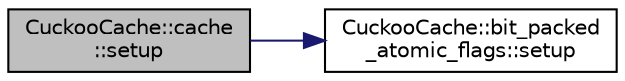 digraph "CuckooCache::cache::setup"
{
  edge [fontname="Helvetica",fontsize="10",labelfontname="Helvetica",labelfontsize="10"];
  node [fontname="Helvetica",fontsize="10",shape=record];
  rankdir="LR";
  Node20 [label="CuckooCache::cache\l::setup",height=0.2,width=0.4,color="black", fillcolor="grey75", style="filled", fontcolor="black"];
  Node20 -> Node21 [color="midnightblue",fontsize="10",style="solid",fontname="Helvetica"];
  Node21 [label="CuckooCache::bit_packed\l_atomic_flags::setup",height=0.2,width=0.4,color="black", fillcolor="white", style="filled",URL="$class_cuckoo_cache_1_1bit__packed__atomic__flags.html#a43271fa91fc8fd480fbfe2a4a212db29",tooltip="setup marks all entries and ensures that bit_packed_atomic_flags can store at least size entries ..."];
}
